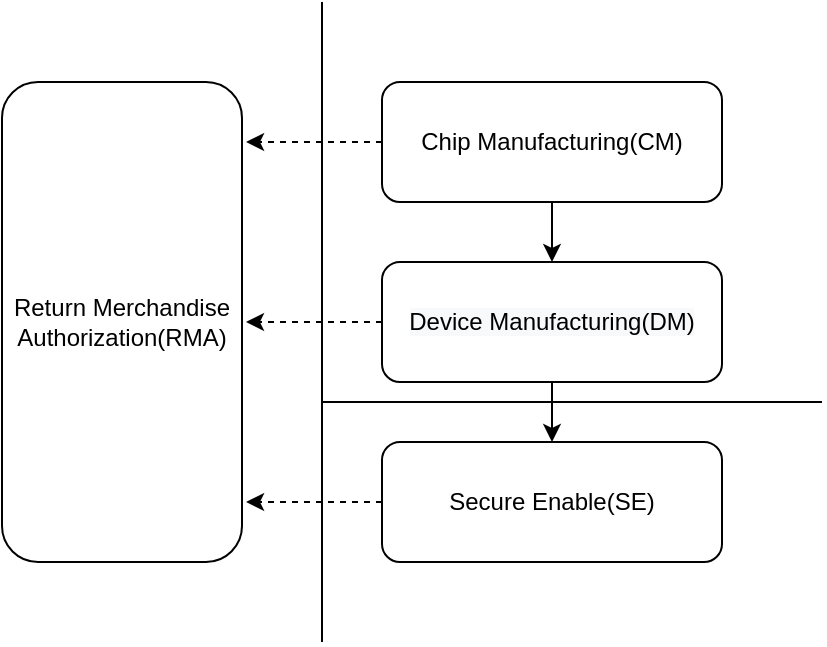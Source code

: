 <mxfile version="14.9.8" type="github">
  <diagram id="ft4etm78n27xbqz4EmrA" name="Page-1">
    <mxGraphModel dx="1422" dy="766" grid="1" gridSize="10" guides="1" tooltips="1" connect="1" arrows="1" fold="1" page="1" pageScale="1" pageWidth="827" pageHeight="1169" math="0" shadow="0">
      <root>
        <mxCell id="0" />
        <mxCell id="1" parent="0" />
        <mxCell id="yJZCzkruBObAhsFaUWwP-1" value="Chip Manufacturing(CM)" style="rounded=1;whiteSpace=wrap;html=1;" vertex="1" parent="1">
          <mxGeometry x="390" y="200" width="170" height="60" as="geometry" />
        </mxCell>
        <mxCell id="yJZCzkruBObAhsFaUWwP-2" value="&lt;span style=&quot;color: rgb(0 , 0 , 0) ; font-family: &amp;#34;helvetica&amp;#34; ; font-size: 12px ; font-style: normal ; font-weight: 400 ; letter-spacing: normal ; text-align: center ; text-indent: 0px ; text-transform: none ; word-spacing: 0px ; background-color: rgb(248 , 249 , 250) ; display: inline ; float: none&quot;&gt;Device Manufacturing(DM)&lt;/span&gt;" style="rounded=1;whiteSpace=wrap;html=1;" vertex="1" parent="1">
          <mxGeometry x="390" y="290" width="170" height="60" as="geometry" />
        </mxCell>
        <mxCell id="yJZCzkruBObAhsFaUWwP-3" value="Secure Enable(SE)" style="rounded=1;whiteSpace=wrap;html=1;" vertex="1" parent="1">
          <mxGeometry x="390" y="380" width="170" height="60" as="geometry" />
        </mxCell>
        <mxCell id="yJZCzkruBObAhsFaUWwP-4" value="Return Merchandise Authorization(RMA)" style="rounded=1;whiteSpace=wrap;html=1;" vertex="1" parent="1">
          <mxGeometry x="200" y="200" width="120" height="240" as="geometry" />
        </mxCell>
        <mxCell id="yJZCzkruBObAhsFaUWwP-6" value="" style="endArrow=classic;html=1;exitX=0.5;exitY=1;exitDx=0;exitDy=0;" edge="1" parent="1" source="yJZCzkruBObAhsFaUWwP-1" target="yJZCzkruBObAhsFaUWwP-2">
          <mxGeometry width="50" height="50" relative="1" as="geometry">
            <mxPoint x="390" y="400" as="sourcePoint" />
            <mxPoint x="440" y="350" as="targetPoint" />
          </mxGeometry>
        </mxCell>
        <mxCell id="yJZCzkruBObAhsFaUWwP-7" value="" style="endArrow=classic;html=1;exitX=0.5;exitY=1;exitDx=0;exitDy=0;" edge="1" parent="1" source="yJZCzkruBObAhsFaUWwP-2" target="yJZCzkruBObAhsFaUWwP-3">
          <mxGeometry width="50" height="50" relative="1" as="geometry">
            <mxPoint x="390" y="400" as="sourcePoint" />
            <mxPoint x="440" y="350" as="targetPoint" />
          </mxGeometry>
        </mxCell>
        <mxCell id="yJZCzkruBObAhsFaUWwP-9" value="" style="endArrow=none;html=1;" edge="1" parent="1">
          <mxGeometry width="50" height="50" relative="1" as="geometry">
            <mxPoint x="360" y="480" as="sourcePoint" />
            <mxPoint x="360" y="160" as="targetPoint" />
          </mxGeometry>
        </mxCell>
        <mxCell id="yJZCzkruBObAhsFaUWwP-11" value="" style="endArrow=none;html=1;" edge="1" parent="1">
          <mxGeometry width="50" height="50" relative="1" as="geometry">
            <mxPoint x="360" y="360" as="sourcePoint" />
            <mxPoint x="610" y="360" as="targetPoint" />
          </mxGeometry>
        </mxCell>
        <mxCell id="yJZCzkruBObAhsFaUWwP-12" value="" style="endArrow=classic;html=1;exitX=0;exitY=0.5;exitDx=0;exitDy=0;entryX=1.017;entryY=0.125;entryDx=0;entryDy=0;entryPerimeter=0;dashed=1;" edge="1" parent="1" source="yJZCzkruBObAhsFaUWwP-1" target="yJZCzkruBObAhsFaUWwP-4">
          <mxGeometry width="50" height="50" relative="1" as="geometry">
            <mxPoint x="390" y="400" as="sourcePoint" />
            <mxPoint x="440" y="350" as="targetPoint" />
          </mxGeometry>
        </mxCell>
        <mxCell id="yJZCzkruBObAhsFaUWwP-13" value="" style="endArrow=classic;html=1;exitX=0;exitY=0.5;exitDx=0;exitDy=0;dashed=1;" edge="1" parent="1" source="yJZCzkruBObAhsFaUWwP-2">
          <mxGeometry width="50" height="50" relative="1" as="geometry">
            <mxPoint x="390" y="330" as="sourcePoint" />
            <mxPoint x="322" y="320" as="targetPoint" />
          </mxGeometry>
        </mxCell>
        <mxCell id="yJZCzkruBObAhsFaUWwP-14" value="" style="endArrow=classic;html=1;exitX=0;exitY=0.5;exitDx=0;exitDy=0;entryX=1.017;entryY=0.875;entryDx=0;entryDy=0;entryPerimeter=0;dashed=1;" edge="1" parent="1" source="yJZCzkruBObAhsFaUWwP-3" target="yJZCzkruBObAhsFaUWwP-4">
          <mxGeometry width="50" height="50" relative="1" as="geometry">
            <mxPoint x="410" y="250" as="sourcePoint" />
            <mxPoint x="342.04" y="250" as="targetPoint" />
          </mxGeometry>
        </mxCell>
      </root>
    </mxGraphModel>
  </diagram>
</mxfile>
